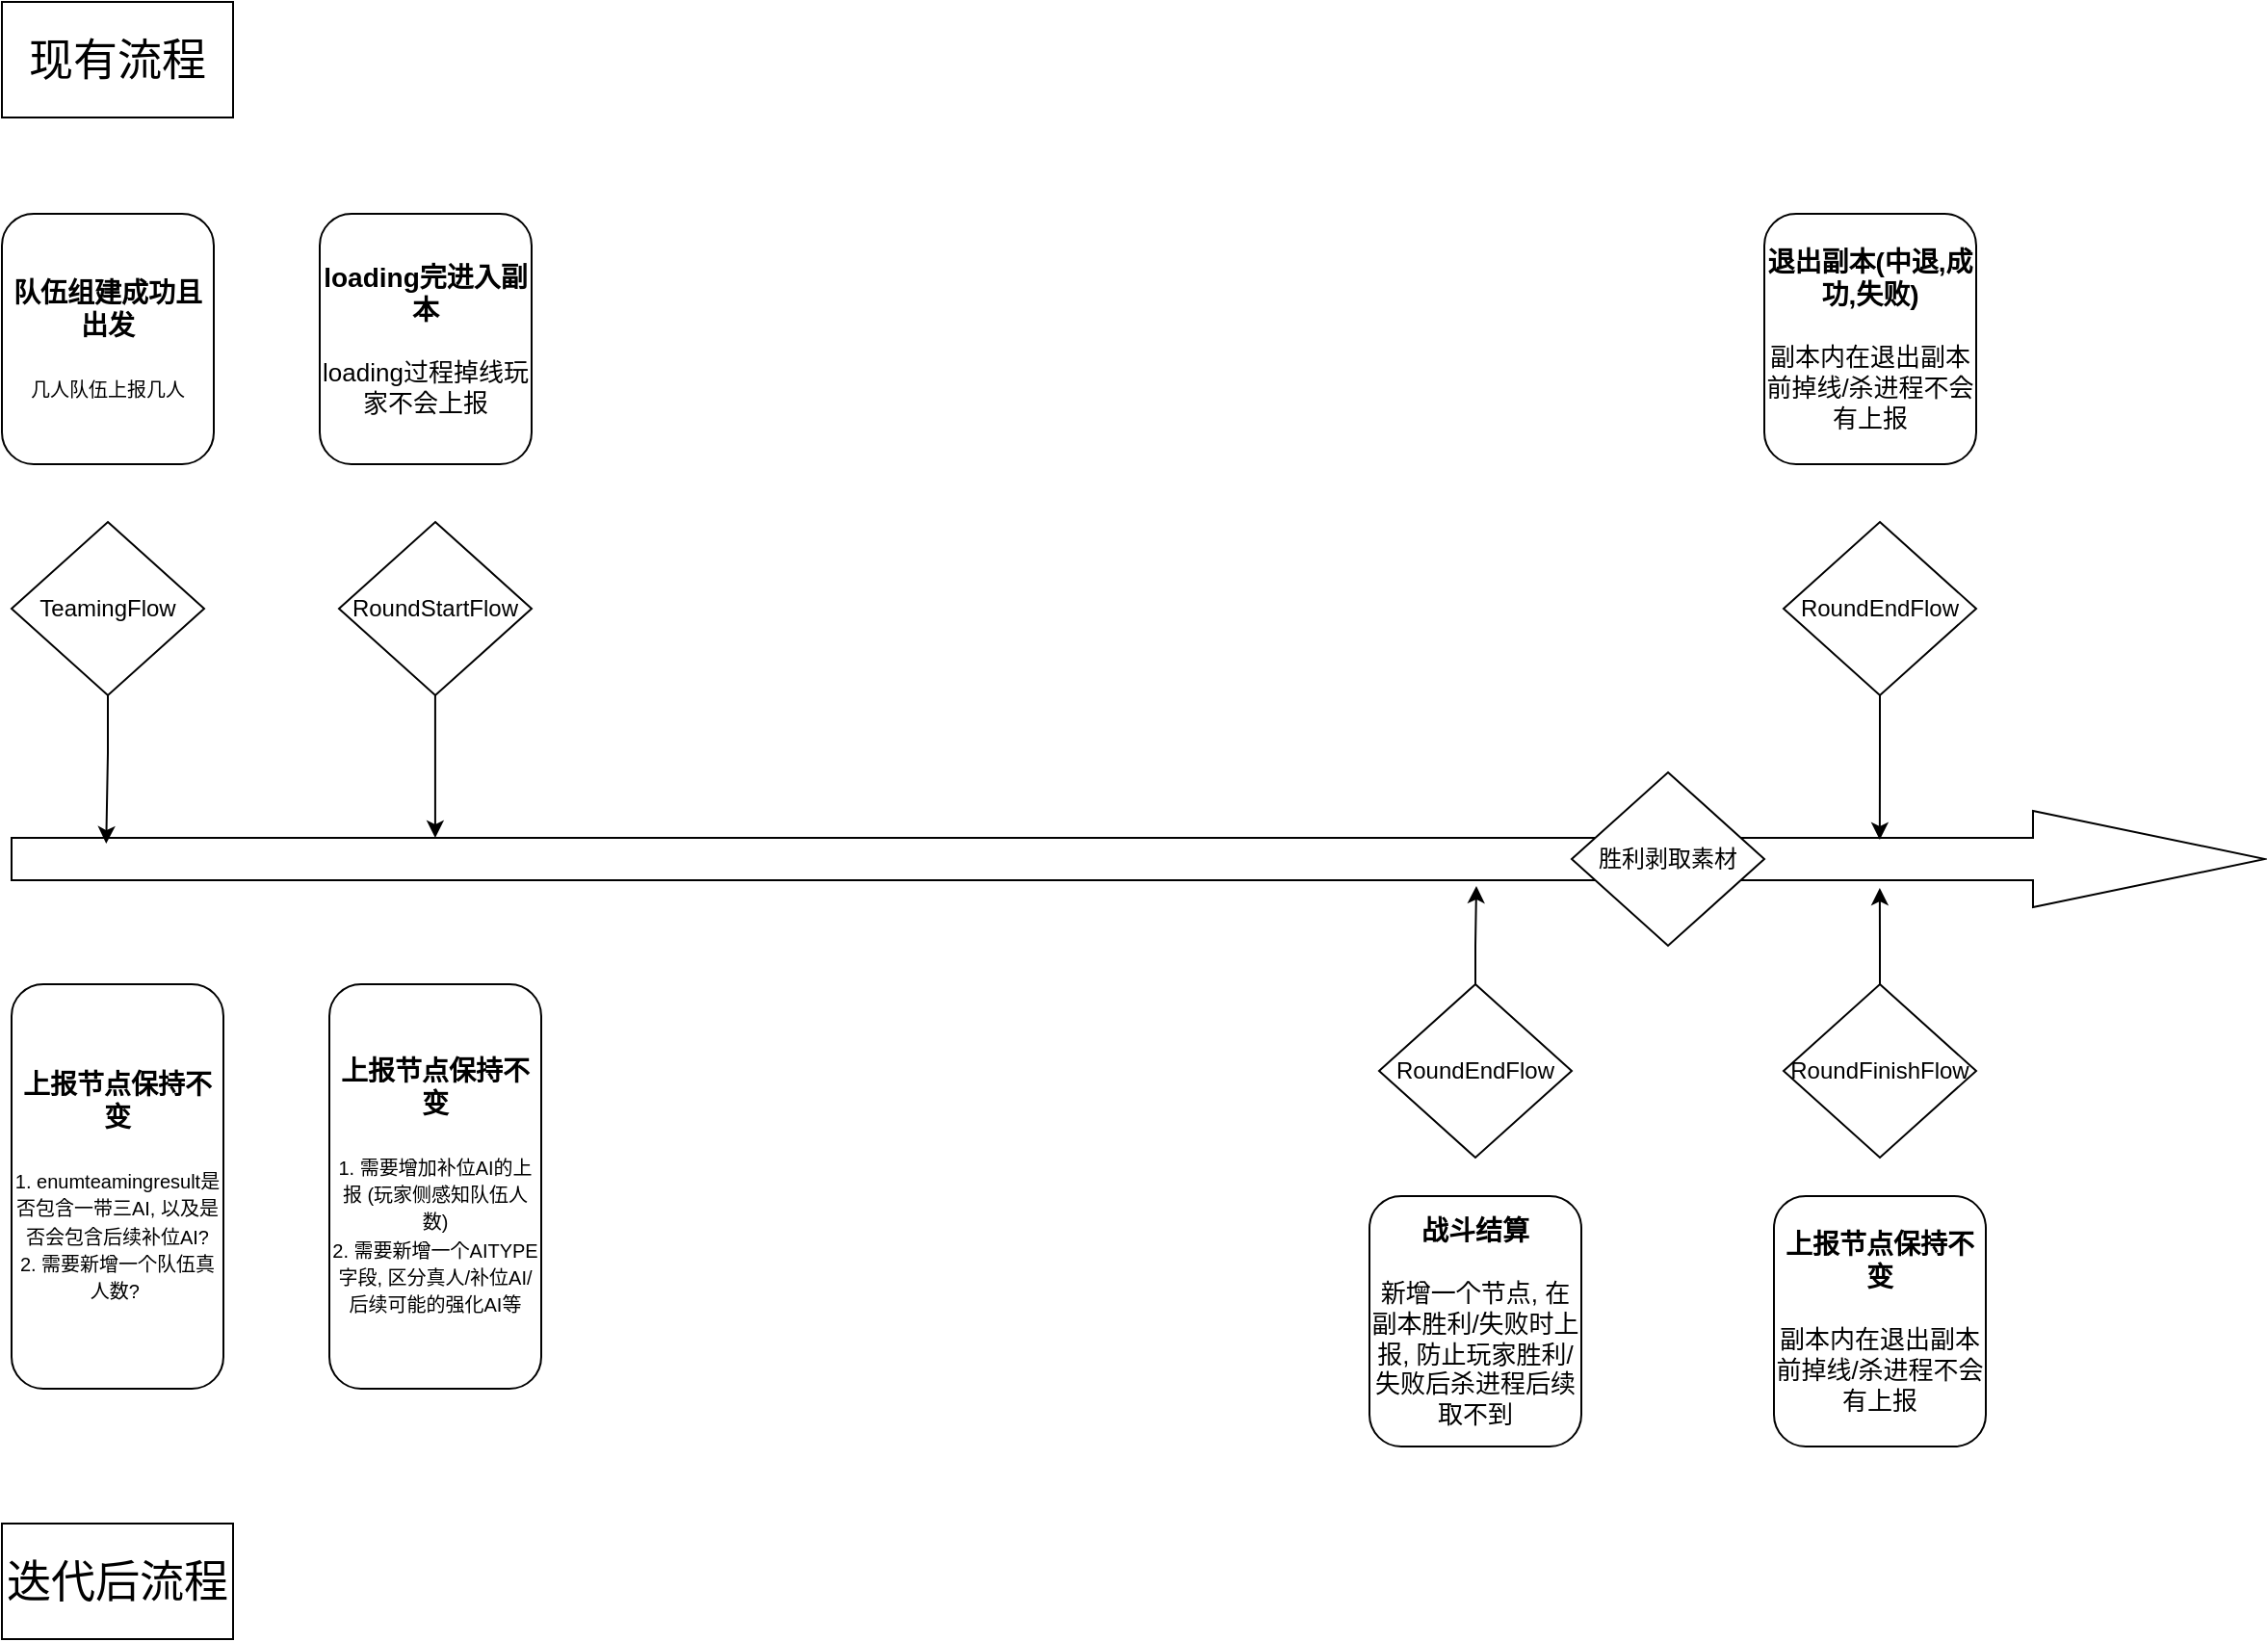 <mxfile version="28.0.5">
  <diagram name="第 1 页" id="U9Kb6-skORSJLm9PJqpz">
    <mxGraphModel dx="2066" dy="1111" grid="1" gridSize="10" guides="1" tooltips="1" connect="1" arrows="1" fold="1" page="1" pageScale="1" pageWidth="1200" pageHeight="1600" math="0" shadow="0">
      <root>
        <mxCell id="0" />
        <mxCell id="1" parent="0" />
        <mxCell id="nNLNMEBFhKgfUB6wOT8u-3" value="" style="shape=singleArrow;whiteSpace=wrap;html=1;arrowWidth=0.44;arrowSize=0.103;" vertex="1" parent="1">
          <mxGeometry x="20" y="540" width="1170" height="50" as="geometry" />
        </mxCell>
        <mxCell id="nNLNMEBFhKgfUB6wOT8u-4" value="&lt;font style=&quot;font-size: 23px;&quot;&gt;现有流程&lt;/font&gt;" style="rounded=0;whiteSpace=wrap;html=1;" vertex="1" parent="1">
          <mxGeometry x="15" y="120" width="120" height="60" as="geometry" />
        </mxCell>
        <mxCell id="nNLNMEBFhKgfUB6wOT8u-5" value="TeamingFlow" style="rhombus;whiteSpace=wrap;html=1;" vertex="1" parent="1">
          <mxGeometry x="20" y="390" width="100" height="90" as="geometry" />
        </mxCell>
        <mxCell id="nNLNMEBFhKgfUB6wOT8u-6" style="edgeStyle=orthogonalEdgeStyle;rounded=0;orthogonalLoop=1;jettySize=auto;html=1;entryX=0.042;entryY=0.34;entryDx=0;entryDy=0;entryPerimeter=0;" edge="1" parent="1" source="nNLNMEBFhKgfUB6wOT8u-5" target="nNLNMEBFhKgfUB6wOT8u-3">
          <mxGeometry relative="1" as="geometry" />
        </mxCell>
        <mxCell id="nNLNMEBFhKgfUB6wOT8u-7" value="RoundStartFlow" style="rhombus;whiteSpace=wrap;html=1;" vertex="1" parent="1">
          <mxGeometry x="190" y="390" width="100" height="90" as="geometry" />
        </mxCell>
        <mxCell id="nNLNMEBFhKgfUB6wOT8u-8" style="edgeStyle=orthogonalEdgeStyle;rounded=0;orthogonalLoop=1;jettySize=auto;html=1;entryX=0.188;entryY=0.28;entryDx=0;entryDy=0;entryPerimeter=0;" edge="1" parent="1" source="nNLNMEBFhKgfUB6wOT8u-7" target="nNLNMEBFhKgfUB6wOT8u-3">
          <mxGeometry relative="1" as="geometry" />
        </mxCell>
        <mxCell id="nNLNMEBFhKgfUB6wOT8u-9" value="RoundEndFlow" style="rhombus;whiteSpace=wrap;html=1;" vertex="1" parent="1">
          <mxGeometry x="940" y="390" width="100" height="90" as="geometry" />
        </mxCell>
        <mxCell id="nNLNMEBFhKgfUB6wOT8u-11" style="edgeStyle=orthogonalEdgeStyle;rounded=0;orthogonalLoop=1;jettySize=auto;html=1;entryX=0.829;entryY=0.3;entryDx=0;entryDy=0;entryPerimeter=0;" edge="1" parent="1" source="nNLNMEBFhKgfUB6wOT8u-9" target="nNLNMEBFhKgfUB6wOT8u-3">
          <mxGeometry relative="1" as="geometry" />
        </mxCell>
        <mxCell id="nNLNMEBFhKgfUB6wOT8u-12" value="&lt;font style=&quot;font-size: 14px;&quot;&gt;&lt;b&gt;队伍组建成功且出发&lt;/b&gt;&lt;/font&gt;&lt;div&gt;&lt;font style=&quot;font-size: 14px;&quot;&gt;&lt;b&gt;&lt;br&gt;&lt;/b&gt;&lt;/font&gt;&lt;/div&gt;&lt;div&gt;&lt;font size=&quot;1&quot; style=&quot;&quot;&gt;几人队伍上报几人&lt;/font&gt;&lt;/div&gt;" style="rounded=1;whiteSpace=wrap;html=1;" vertex="1" parent="1">
          <mxGeometry x="15" y="230" width="110" height="130" as="geometry" />
        </mxCell>
        <mxCell id="nNLNMEBFhKgfUB6wOT8u-13" value="&lt;font style=&quot;font-size: 14px;&quot;&gt;&lt;b&gt;loading完进入副本&lt;/b&gt;&lt;/font&gt;&lt;div&gt;&lt;font style=&quot;font-size: 14px;&quot;&gt;&lt;br&gt;&lt;/font&gt;&lt;/div&gt;&lt;div&gt;&lt;font style=&quot;font-size: 13px;&quot;&gt;loading过程掉线玩家不会上报&lt;/font&gt;&lt;/div&gt;" style="rounded=1;whiteSpace=wrap;html=1;" vertex="1" parent="1">
          <mxGeometry x="180" y="230" width="110" height="130" as="geometry" />
        </mxCell>
        <mxCell id="nNLNMEBFhKgfUB6wOT8u-14" value="&lt;font style=&quot;font-size: 14px;&quot;&gt;&lt;b&gt;退出副本(中退,成功,失败)&lt;/b&gt;&lt;/font&gt;&lt;div&gt;&lt;font style=&quot;font-size: 14px;&quot;&gt;&lt;br&gt;&lt;/font&gt;&lt;/div&gt;&lt;div&gt;&lt;span style=&quot;font-size: 13px;&quot;&gt;副本内在退出副本前掉线/杀进程不会有上报&lt;/span&gt;&lt;/div&gt;" style="rounded=1;whiteSpace=wrap;html=1;" vertex="1" parent="1">
          <mxGeometry x="930" y="230" width="110" height="130" as="geometry" />
        </mxCell>
        <mxCell id="nNLNMEBFhKgfUB6wOT8u-15" value="&lt;font style=&quot;font-size: 23px;&quot;&gt;迭代后流程&lt;/font&gt;" style="rounded=0;whiteSpace=wrap;html=1;" vertex="1" parent="1">
          <mxGeometry x="15" y="910" width="120" height="60" as="geometry" />
        </mxCell>
        <mxCell id="nNLNMEBFhKgfUB6wOT8u-17" value="&lt;span style=&quot;font-size: 14px;&quot;&gt;&lt;b&gt;上报节点保持不变&lt;/b&gt;&lt;/span&gt;&lt;br&gt;&lt;div&gt;&lt;font style=&quot;font-size: 14px;&quot;&gt;&lt;b&gt;&lt;br&gt;&lt;/b&gt;&lt;/font&gt;&lt;/div&gt;&lt;div&gt;&lt;font size=&quot;1&quot; style=&quot;&quot;&gt;1. enumteamingresult是否包含一带三AI, 以及是否会包含后续补位AI?&lt;/font&gt;&lt;/div&gt;&lt;div&gt;&lt;font size=&quot;1&quot; style=&quot;&quot;&gt;2. 需要新增一个队伍真人数?&amp;nbsp;&lt;/font&gt;&lt;/div&gt;" style="rounded=1;whiteSpace=wrap;html=1;" vertex="1" parent="1">
          <mxGeometry x="20" y="630" width="110" height="210" as="geometry" />
        </mxCell>
        <mxCell id="nNLNMEBFhKgfUB6wOT8u-19" value="&lt;span style=&quot;font-size: 14px;&quot;&gt;&lt;b&gt;上报节点保持不变&lt;/b&gt;&lt;/span&gt;&lt;br&gt;&lt;div&gt;&lt;font style=&quot;font-size: 14px;&quot;&gt;&lt;b&gt;&lt;br&gt;&lt;/b&gt;&lt;/font&gt;&lt;/div&gt;&lt;div&gt;&lt;font size=&quot;1&quot; style=&quot;&quot;&gt;1. 需要增加补位AI的上报 (玩家侧感知队伍人数)&lt;/font&gt;&lt;/div&gt;&lt;div&gt;&lt;font size=&quot;1&quot; style=&quot;&quot;&gt;2. 需要新增一个AITYPE字段, 区分真人/补位AI/后续可能的强化AI等&lt;/font&gt;&lt;/div&gt;" style="rounded=1;whiteSpace=wrap;html=1;" vertex="1" parent="1">
          <mxGeometry x="185" y="630" width="110" height="210" as="geometry" />
        </mxCell>
        <mxCell id="nNLNMEBFhKgfUB6wOT8u-20" value="RoundEndFlow" style="rhombus;whiteSpace=wrap;html=1;" vertex="1" parent="1">
          <mxGeometry x="730" y="630" width="100" height="90" as="geometry" />
        </mxCell>
        <mxCell id="nNLNMEBFhKgfUB6wOT8u-21" style="edgeStyle=orthogonalEdgeStyle;rounded=0;orthogonalLoop=1;jettySize=auto;html=1;entryX=0.65;entryY=0.78;entryDx=0;entryDy=0;entryPerimeter=0;" edge="1" parent="1" source="nNLNMEBFhKgfUB6wOT8u-20" target="nNLNMEBFhKgfUB6wOT8u-3">
          <mxGeometry relative="1" as="geometry" />
        </mxCell>
        <mxCell id="nNLNMEBFhKgfUB6wOT8u-22" value="&lt;span style=&quot;font-size: 14px;&quot;&gt;&lt;b&gt;战斗结算&lt;/b&gt;&lt;/span&gt;&lt;br&gt;&lt;div&gt;&lt;font style=&quot;font-size: 14px;&quot;&gt;&lt;br&gt;&lt;/font&gt;&lt;/div&gt;&lt;div&gt;&lt;span style=&quot;font-size: 13px;&quot;&gt;新增一个节点, 在副本胜利/失败时上报, 防止玩家胜利/失败后杀进程后续取不到&lt;/span&gt;&lt;/div&gt;" style="rounded=1;whiteSpace=wrap;html=1;" vertex="1" parent="1">
          <mxGeometry x="725" y="740" width="110" height="130" as="geometry" />
        </mxCell>
        <mxCell id="nNLNMEBFhKgfUB6wOT8u-23" value="RoundFinishFlow" style="rhombus;whiteSpace=wrap;html=1;" vertex="1" parent="1">
          <mxGeometry x="940" y="630" width="100" height="90" as="geometry" />
        </mxCell>
        <mxCell id="nNLNMEBFhKgfUB6wOT8u-24" style="edgeStyle=orthogonalEdgeStyle;rounded=0;orthogonalLoop=1;jettySize=auto;html=1;entryX=0.829;entryY=0.8;entryDx=0;entryDy=0;entryPerimeter=0;" edge="1" parent="1" source="nNLNMEBFhKgfUB6wOT8u-23" target="nNLNMEBFhKgfUB6wOT8u-3">
          <mxGeometry relative="1" as="geometry" />
        </mxCell>
        <mxCell id="nNLNMEBFhKgfUB6wOT8u-25" value="&lt;font style=&quot;font-size: 14px;&quot;&gt;&lt;b&gt;上报节点保持不变&lt;/b&gt;&lt;/font&gt;&lt;div&gt;&lt;font style=&quot;font-size: 14px;&quot;&gt;&lt;br&gt;&lt;/font&gt;&lt;/div&gt;&lt;div&gt;&lt;span style=&quot;font-size: 13px;&quot;&gt;副本内在退出副本前掉线/杀进程不会有上报&lt;/span&gt;&lt;/div&gt;" style="rounded=1;whiteSpace=wrap;html=1;" vertex="1" parent="1">
          <mxGeometry x="935" y="740" width="110" height="130" as="geometry" />
        </mxCell>
        <mxCell id="nNLNMEBFhKgfUB6wOT8u-26" value="胜利剥取素材" style="rhombus;whiteSpace=wrap;html=1;" vertex="1" parent="1">
          <mxGeometry x="830" y="520" width="100" height="90" as="geometry" />
        </mxCell>
      </root>
    </mxGraphModel>
  </diagram>
</mxfile>
